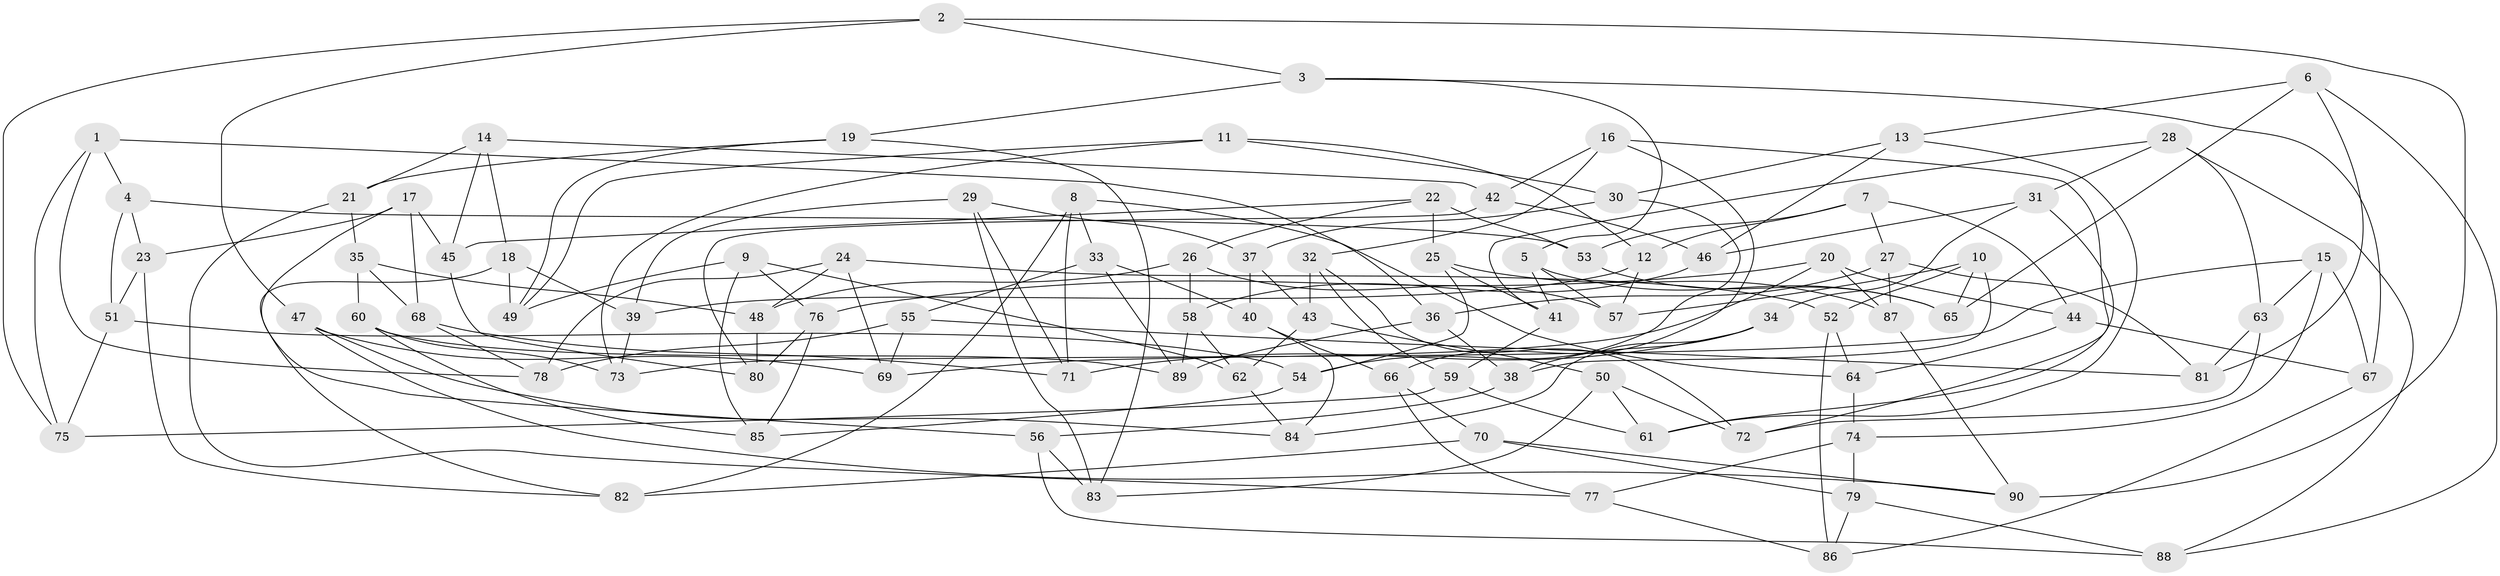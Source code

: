 // coarse degree distribution, {6: 0.5087719298245614, 4: 0.42105263157894735, 5: 0.07017543859649122}
// Generated by graph-tools (version 1.1) at 2025/42/03/06/25 10:42:25]
// undirected, 90 vertices, 180 edges
graph export_dot {
graph [start="1"]
  node [color=gray90,style=filled];
  1;
  2;
  3;
  4;
  5;
  6;
  7;
  8;
  9;
  10;
  11;
  12;
  13;
  14;
  15;
  16;
  17;
  18;
  19;
  20;
  21;
  22;
  23;
  24;
  25;
  26;
  27;
  28;
  29;
  30;
  31;
  32;
  33;
  34;
  35;
  36;
  37;
  38;
  39;
  40;
  41;
  42;
  43;
  44;
  45;
  46;
  47;
  48;
  49;
  50;
  51;
  52;
  53;
  54;
  55;
  56;
  57;
  58;
  59;
  60;
  61;
  62;
  63;
  64;
  65;
  66;
  67;
  68;
  69;
  70;
  71;
  72;
  73;
  74;
  75;
  76;
  77;
  78;
  79;
  80;
  81;
  82;
  83;
  84;
  85;
  86;
  87;
  88;
  89;
  90;
  1 -- 36;
  1 -- 4;
  1 -- 78;
  1 -- 75;
  2 -- 47;
  2 -- 3;
  2 -- 75;
  2 -- 90;
  3 -- 67;
  3 -- 19;
  3 -- 5;
  4 -- 23;
  4 -- 53;
  4 -- 51;
  5 -- 57;
  5 -- 65;
  5 -- 41;
  6 -- 65;
  6 -- 13;
  6 -- 81;
  6 -- 88;
  7 -- 27;
  7 -- 12;
  7 -- 53;
  7 -- 44;
  8 -- 82;
  8 -- 71;
  8 -- 64;
  8 -- 33;
  9 -- 85;
  9 -- 49;
  9 -- 62;
  9 -- 76;
  10 -- 52;
  10 -- 65;
  10 -- 38;
  10 -- 57;
  11 -- 73;
  11 -- 49;
  11 -- 12;
  11 -- 30;
  12 -- 57;
  12 -- 39;
  13 -- 61;
  13 -- 30;
  13 -- 46;
  14 -- 42;
  14 -- 45;
  14 -- 18;
  14 -- 21;
  15 -- 63;
  15 -- 73;
  15 -- 74;
  15 -- 67;
  16 -- 61;
  16 -- 42;
  16 -- 66;
  16 -- 32;
  17 -- 45;
  17 -- 68;
  17 -- 23;
  17 -- 56;
  18 -- 49;
  18 -- 82;
  18 -- 39;
  19 -- 21;
  19 -- 83;
  19 -- 49;
  20 -- 87;
  20 -- 76;
  20 -- 44;
  20 -- 69;
  21 -- 77;
  21 -- 35;
  22 -- 25;
  22 -- 53;
  22 -- 26;
  22 -- 45;
  23 -- 82;
  23 -- 51;
  24 -- 48;
  24 -- 52;
  24 -- 69;
  24 -- 78;
  25 -- 54;
  25 -- 41;
  25 -- 87;
  26 -- 57;
  26 -- 58;
  26 -- 48;
  27 -- 81;
  27 -- 87;
  27 -- 36;
  28 -- 88;
  28 -- 31;
  28 -- 41;
  28 -- 63;
  29 -- 71;
  29 -- 37;
  29 -- 83;
  29 -- 39;
  30 -- 54;
  30 -- 37;
  31 -- 72;
  31 -- 46;
  31 -- 34;
  32 -- 72;
  32 -- 59;
  32 -- 43;
  33 -- 55;
  33 -- 89;
  33 -- 40;
  34 -- 38;
  34 -- 71;
  34 -- 84;
  35 -- 68;
  35 -- 48;
  35 -- 60;
  36 -- 38;
  36 -- 89;
  37 -- 43;
  37 -- 40;
  38 -- 56;
  39 -- 73;
  40 -- 84;
  40 -- 66;
  41 -- 59;
  42 -- 80;
  42 -- 46;
  43 -- 62;
  43 -- 50;
  44 -- 67;
  44 -- 64;
  45 -- 80;
  46 -- 58;
  47 -- 69;
  47 -- 90;
  47 -- 84;
  48 -- 80;
  50 -- 61;
  50 -- 72;
  50 -- 83;
  51 -- 75;
  51 -- 54;
  52 -- 64;
  52 -- 86;
  53 -- 65;
  54 -- 85;
  55 -- 69;
  55 -- 81;
  55 -- 78;
  56 -- 88;
  56 -- 83;
  58 -- 89;
  58 -- 62;
  59 -- 75;
  59 -- 61;
  60 -- 73;
  60 -- 85;
  60 -- 89;
  62 -- 84;
  63 -- 81;
  63 -- 72;
  64 -- 74;
  66 -- 70;
  66 -- 77;
  67 -- 86;
  68 -- 78;
  68 -- 71;
  70 -- 79;
  70 -- 82;
  70 -- 90;
  74 -- 77;
  74 -- 79;
  76 -- 85;
  76 -- 80;
  77 -- 86;
  79 -- 86;
  79 -- 88;
  87 -- 90;
}
